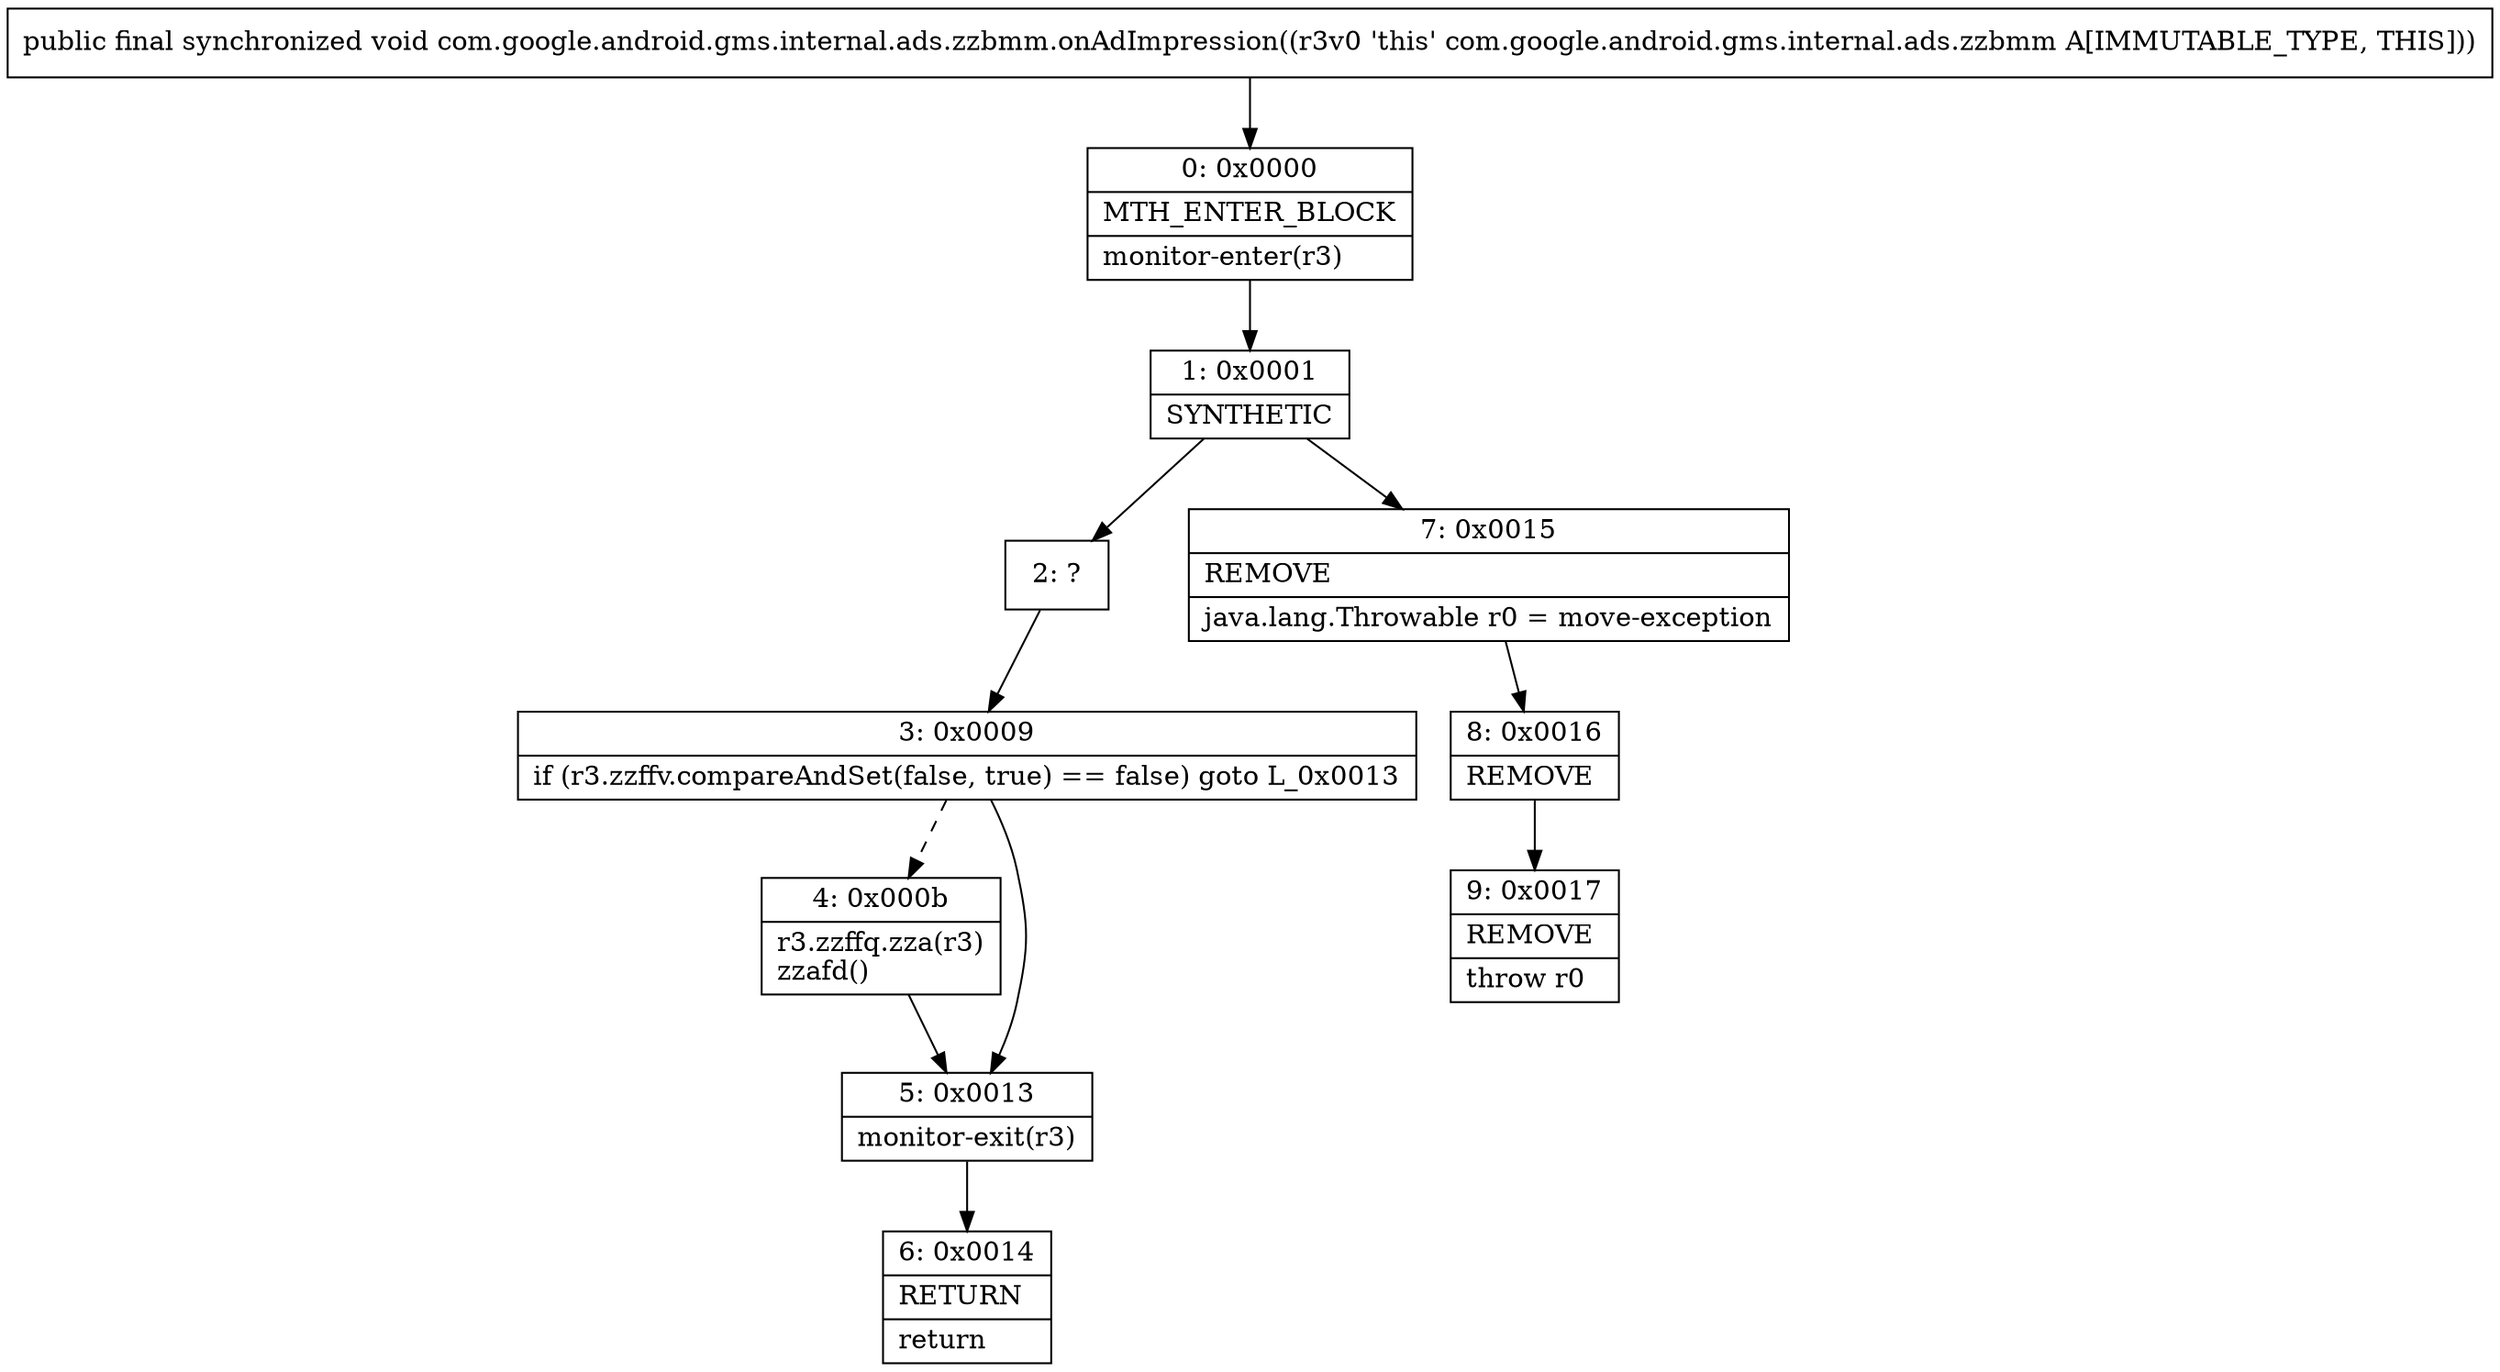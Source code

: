 digraph "CFG forcom.google.android.gms.internal.ads.zzbmm.onAdImpression()V" {
Node_0 [shape=record,label="{0\:\ 0x0000|MTH_ENTER_BLOCK\l|monitor\-enter(r3)\l}"];
Node_1 [shape=record,label="{1\:\ 0x0001|SYNTHETIC\l}"];
Node_2 [shape=record,label="{2\:\ ?}"];
Node_3 [shape=record,label="{3\:\ 0x0009|if (r3.zzffv.compareAndSet(false, true) == false) goto L_0x0013\l}"];
Node_4 [shape=record,label="{4\:\ 0x000b|r3.zzffq.zza(r3)\lzzafd()\l}"];
Node_5 [shape=record,label="{5\:\ 0x0013|monitor\-exit(r3)\l}"];
Node_6 [shape=record,label="{6\:\ 0x0014|RETURN\l|return\l}"];
Node_7 [shape=record,label="{7\:\ 0x0015|REMOVE\l|java.lang.Throwable r0 = move\-exception\l}"];
Node_8 [shape=record,label="{8\:\ 0x0016|REMOVE\l}"];
Node_9 [shape=record,label="{9\:\ 0x0017|REMOVE\l|throw r0\l}"];
MethodNode[shape=record,label="{public final synchronized void com.google.android.gms.internal.ads.zzbmm.onAdImpression((r3v0 'this' com.google.android.gms.internal.ads.zzbmm A[IMMUTABLE_TYPE, THIS])) }"];
MethodNode -> Node_0;
Node_0 -> Node_1;
Node_1 -> Node_2;
Node_1 -> Node_7;
Node_2 -> Node_3;
Node_3 -> Node_4[style=dashed];
Node_3 -> Node_5;
Node_4 -> Node_5;
Node_5 -> Node_6;
Node_7 -> Node_8;
Node_8 -> Node_9;
}

